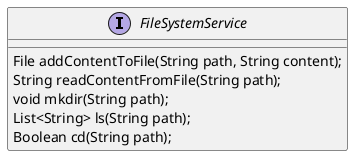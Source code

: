 @startuml
interface FileSystemService{
    File addContentToFile(String path, String content);
    String readContentFromFile(String path);
    void mkdir(String path);
    List<String> ls(String path);
    Boolean cd(String path);
}
@enduml
